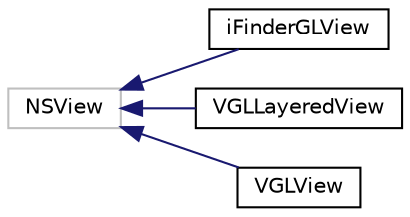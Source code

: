 digraph "Graphical Class Hierarchy"
{
  edge [fontname="Helvetica",fontsize="10",labelfontname="Helvetica",labelfontsize="10"];
  node [fontname="Helvetica",fontsize="10",shape=record];
  rankdir="LR";
  Node1 [label="NSView",height=0.2,width=0.4,color="grey75", fillcolor="white", style="filled"];
  Node1 -> Node2 [dir="back",color="midnightblue",fontsize="10",style="solid",fontname="Helvetica"];
  Node2 [label="iFinderGLView",height=0.2,width=0.4,color="black", fillcolor="white", style="filled",URL="$interfacei_finder_g_l_view.html"];
  Node1 -> Node3 [dir="back",color="midnightblue",fontsize="10",style="solid",fontname="Helvetica"];
  Node3 [label="VGLLayeredView",height=0.2,width=0.4,color="black", fillcolor="white", style="filled",URL="$interface_v_g_l_layered_view.html"];
  Node1 -> Node4 [dir="back",color="midnightblue",fontsize="10",style="solid",fontname="Helvetica"];
  Node4 [label="VGLView",height=0.2,width=0.4,color="black", fillcolor="white", style="filled",URL="$interface_v_g_l_view.html"];
}
